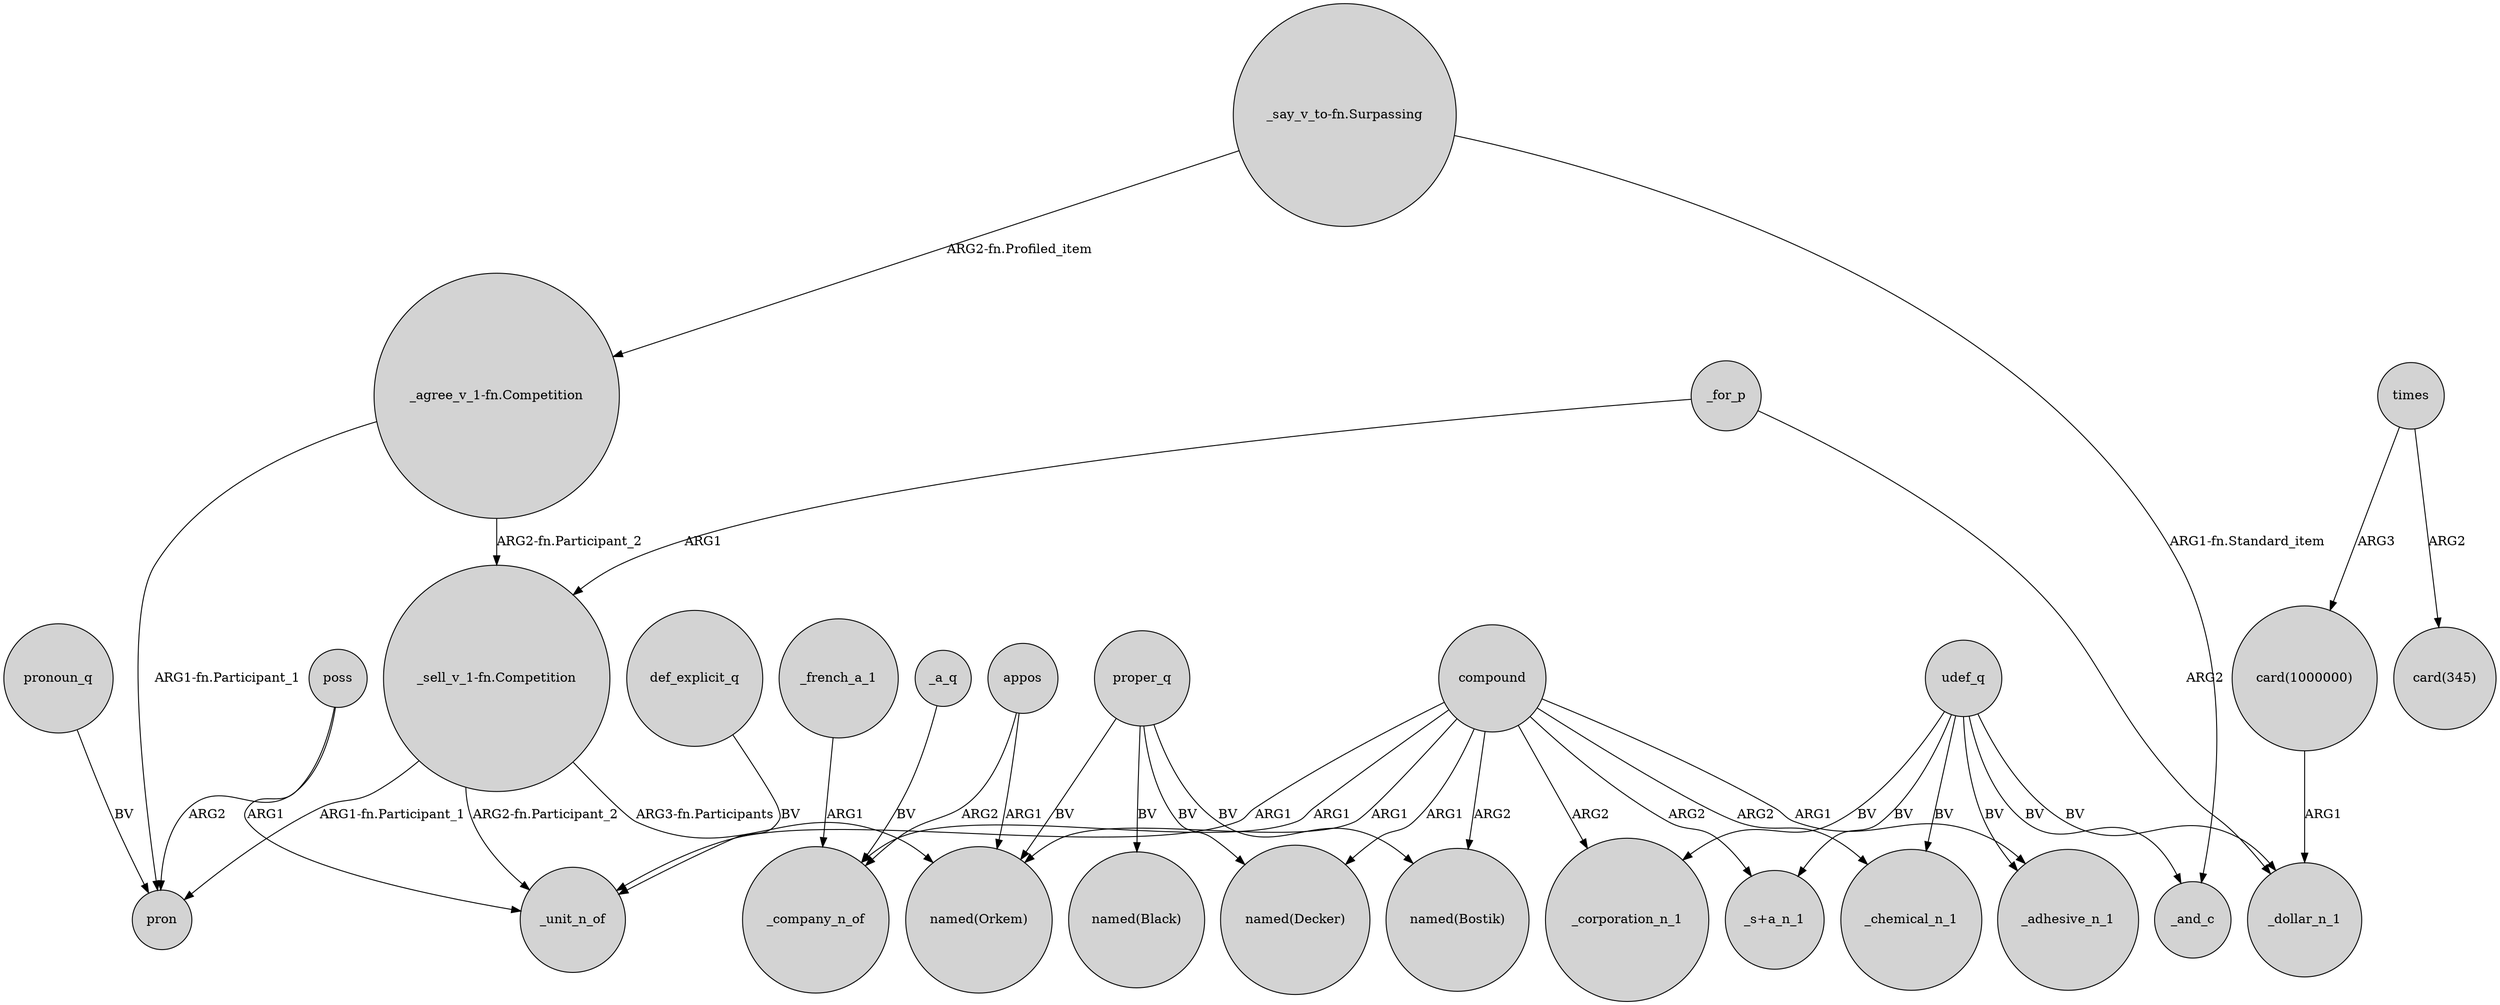 digraph {
	node [shape=circle style=filled]
	compound -> _chemical_n_1 [label=ARG2]
	"_say_v_to-fn.Surpassing" -> "_agree_v_1-fn.Competition" [label="ARG2-fn.Profiled_item"]
	"_agree_v_1-fn.Competition" -> pron [label="ARG1-fn.Participant_1"]
	compound -> "named(Bostik)" [label=ARG2]
	appos -> "named(Orkem)" [label=ARG1]
	_french_a_1 -> _company_n_of [label=ARG1]
	times -> "card(1000000)" [label=ARG3]
	proper_q -> "named(Decker)" [label=BV]
	_a_q -> _company_n_of [label=BV]
	compound -> _company_n_of [label=ARG1]
	"_agree_v_1-fn.Competition" -> "_sell_v_1-fn.Competition" [label="ARG2-fn.Participant_2"]
	udef_q -> _and_c [label=BV]
	udef_q -> _chemical_n_1 [label=BV]
	pronoun_q -> pron [label=BV]
	poss -> pron [label=ARG2]
	def_explicit_q -> _unit_n_of [label=BV]
	compound -> _adhesive_n_1 [label=ARG1]
	"_say_v_to-fn.Surpassing" -> _and_c [label="ARG1-fn.Standard_item"]
	proper_q -> "named(Black)" [label=BV]
	_for_p -> _dollar_n_1 [label=ARG2]
	udef_q -> _dollar_n_1 [label=BV]
	"card(1000000)" -> _dollar_n_1 [label=ARG1]
	_for_p -> "_sell_v_1-fn.Competition" [label=ARG1]
	compound -> "named(Decker)" [label=ARG1]
	udef_q -> "_s+a_n_1" [label=BV]
	proper_q -> "named(Orkem)" [label=BV]
	compound -> _corporation_n_1 [label=ARG2]
	udef_q -> _corporation_n_1 [label=BV]
	appos -> _company_n_of [label=ARG2]
	"_sell_v_1-fn.Competition" -> pron [label="ARG1-fn.Participant_1"]
	compound -> "_s+a_n_1" [label=ARG2]
	poss -> _unit_n_of [label=ARG1]
	compound -> _unit_n_of [label=ARG1]
	proper_q -> "named(Bostik)" [label=BV]
	"_sell_v_1-fn.Competition" -> _unit_n_of [label="ARG2-fn.Participant_2"]
	times -> "card(345)" [label=ARG2]
	compound -> "named(Orkem)" [label=ARG1]
	"_sell_v_1-fn.Competition" -> "named(Orkem)" [label="ARG3-fn.Participants"]
	udef_q -> _adhesive_n_1 [label=BV]
}
